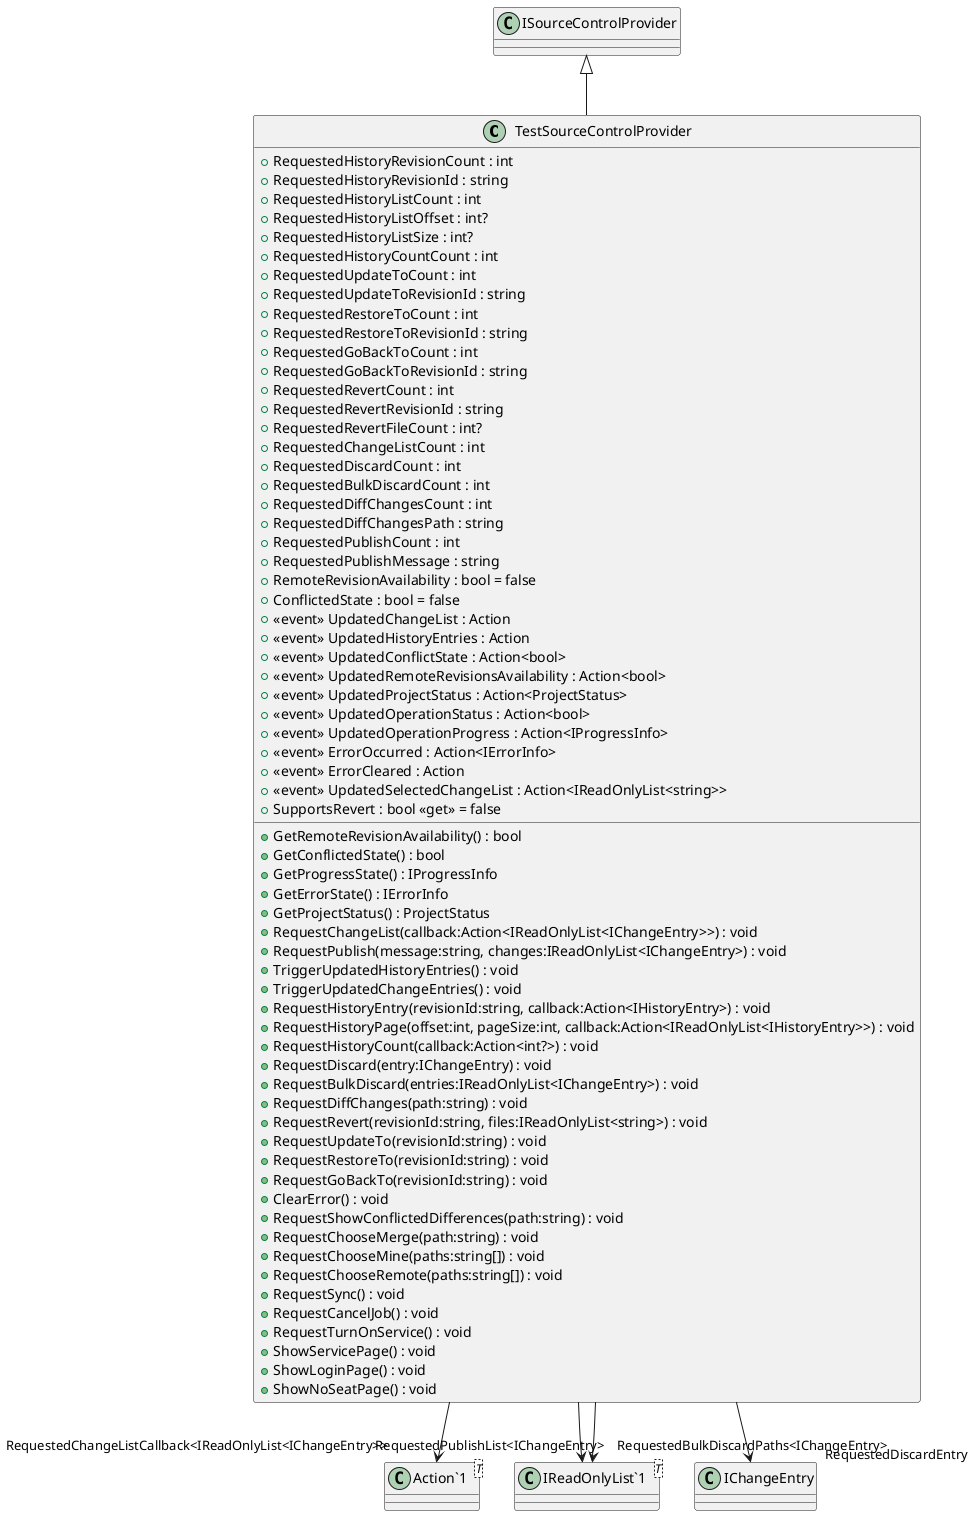 @startuml
class TestSourceControlProvider {
    + RequestedHistoryRevisionCount : int
    + RequestedHistoryRevisionId : string
    + RequestedHistoryListCount : int
    + RequestedHistoryListOffset : int?
    + RequestedHistoryListSize : int?
    + RequestedHistoryCountCount : int
    + RequestedUpdateToCount : int
    + RequestedUpdateToRevisionId : string
    + RequestedRestoreToCount : int
    + RequestedRestoreToRevisionId : string
    + RequestedGoBackToCount : int
    + RequestedGoBackToRevisionId : string
    + RequestedRevertCount : int
    + RequestedRevertRevisionId : string
    + RequestedRevertFileCount : int?
    + RequestedChangeListCount : int
    + RequestedDiscardCount : int
    + RequestedBulkDiscardCount : int
    + RequestedDiffChangesCount : int
    + RequestedDiffChangesPath : string
    + RequestedPublishCount : int
    + RequestedPublishMessage : string
    + RemoteRevisionAvailability : bool = false
    + ConflictedState : bool = false
    +  <<event>> UpdatedChangeList : Action 
    +  <<event>> UpdatedHistoryEntries : Action 
    +  <<event>> UpdatedConflictState : Action<bool> 
    +  <<event>> UpdatedRemoteRevisionsAvailability : Action<bool> 
    +  <<event>> UpdatedProjectStatus : Action<ProjectStatus> 
    +  <<event>> UpdatedOperationStatus : Action<bool> 
    +  <<event>> UpdatedOperationProgress : Action<IProgressInfo> 
    +  <<event>> ErrorOccurred : Action<IErrorInfo> 
    +  <<event>> ErrorCleared : Action 
    +  <<event>> UpdatedSelectedChangeList : Action<IReadOnlyList<string>> 
    + GetRemoteRevisionAvailability() : bool
    + GetConflictedState() : bool
    + GetProgressState() : IProgressInfo
    + GetErrorState() : IErrorInfo
    + GetProjectStatus() : ProjectStatus
    + RequestChangeList(callback:Action<IReadOnlyList<IChangeEntry>>) : void
    + RequestPublish(message:string, changes:IReadOnlyList<IChangeEntry>) : void
    + TriggerUpdatedHistoryEntries() : void
    + TriggerUpdatedChangeEntries() : void
    + RequestHistoryEntry(revisionId:string, callback:Action<IHistoryEntry>) : void
    + RequestHistoryPage(offset:int, pageSize:int, callback:Action<IReadOnlyList<IHistoryEntry>>) : void
    + RequestHistoryCount(callback:Action<int?>) : void
    + RequestDiscard(entry:IChangeEntry) : void
    + RequestBulkDiscard(entries:IReadOnlyList<IChangeEntry>) : void
    + RequestDiffChanges(path:string) : void
    + SupportsRevert : bool <<get>> = false
    + RequestRevert(revisionId:string, files:IReadOnlyList<string>) : void
    + RequestUpdateTo(revisionId:string) : void
    + RequestRestoreTo(revisionId:string) : void
    + RequestGoBackTo(revisionId:string) : void
    + ClearError() : void
    + RequestShowConflictedDifferences(path:string) : void
    + RequestChooseMerge(path:string) : void
    + RequestChooseMine(paths:string[]) : void
    + RequestChooseRemote(paths:string[]) : void
    + RequestSync() : void
    + RequestCancelJob() : void
    + RequestTurnOnService() : void
    + ShowServicePage() : void
    + ShowLoginPage() : void
    + ShowNoSeatPage() : void
}
class "Action`1"<T> {
}
class "IReadOnlyList`1"<T> {
}
ISourceControlProvider <|-- TestSourceControlProvider
TestSourceControlProvider --> "RequestedChangeListCallback<IReadOnlyList<IChangeEntry>>" "Action`1"
TestSourceControlProvider --> "RequestedDiscardEntry" IChangeEntry
TestSourceControlProvider --> "RequestedBulkDiscardPaths<IChangeEntry>" "IReadOnlyList`1"
TestSourceControlProvider --> "RequestedPublishList<IChangeEntry>" "IReadOnlyList`1"
@enduml
